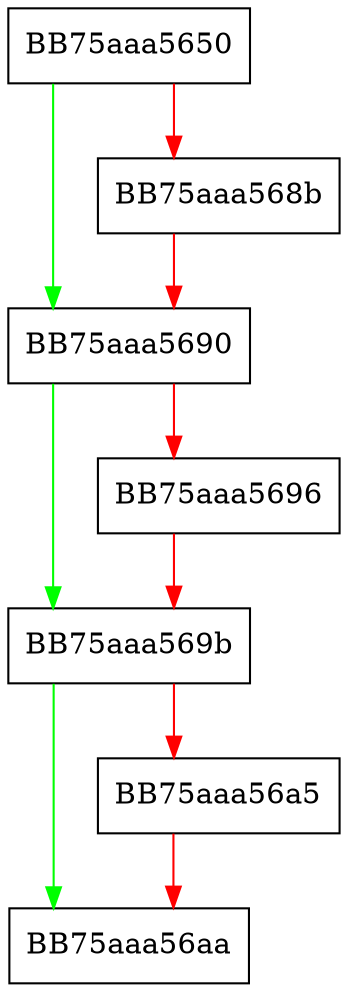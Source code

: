 digraph RpfAPI_MpContainerRead {
  node [shape="box"];
  graph [splines=ortho];
  BB75aaa5650 -> BB75aaa5690 [color="green"];
  BB75aaa5650 -> BB75aaa568b [color="red"];
  BB75aaa568b -> BB75aaa5690 [color="red"];
  BB75aaa5690 -> BB75aaa569b [color="green"];
  BB75aaa5690 -> BB75aaa5696 [color="red"];
  BB75aaa5696 -> BB75aaa569b [color="red"];
  BB75aaa569b -> BB75aaa56aa [color="green"];
  BB75aaa569b -> BB75aaa56a5 [color="red"];
  BB75aaa56a5 -> BB75aaa56aa [color="red"];
}